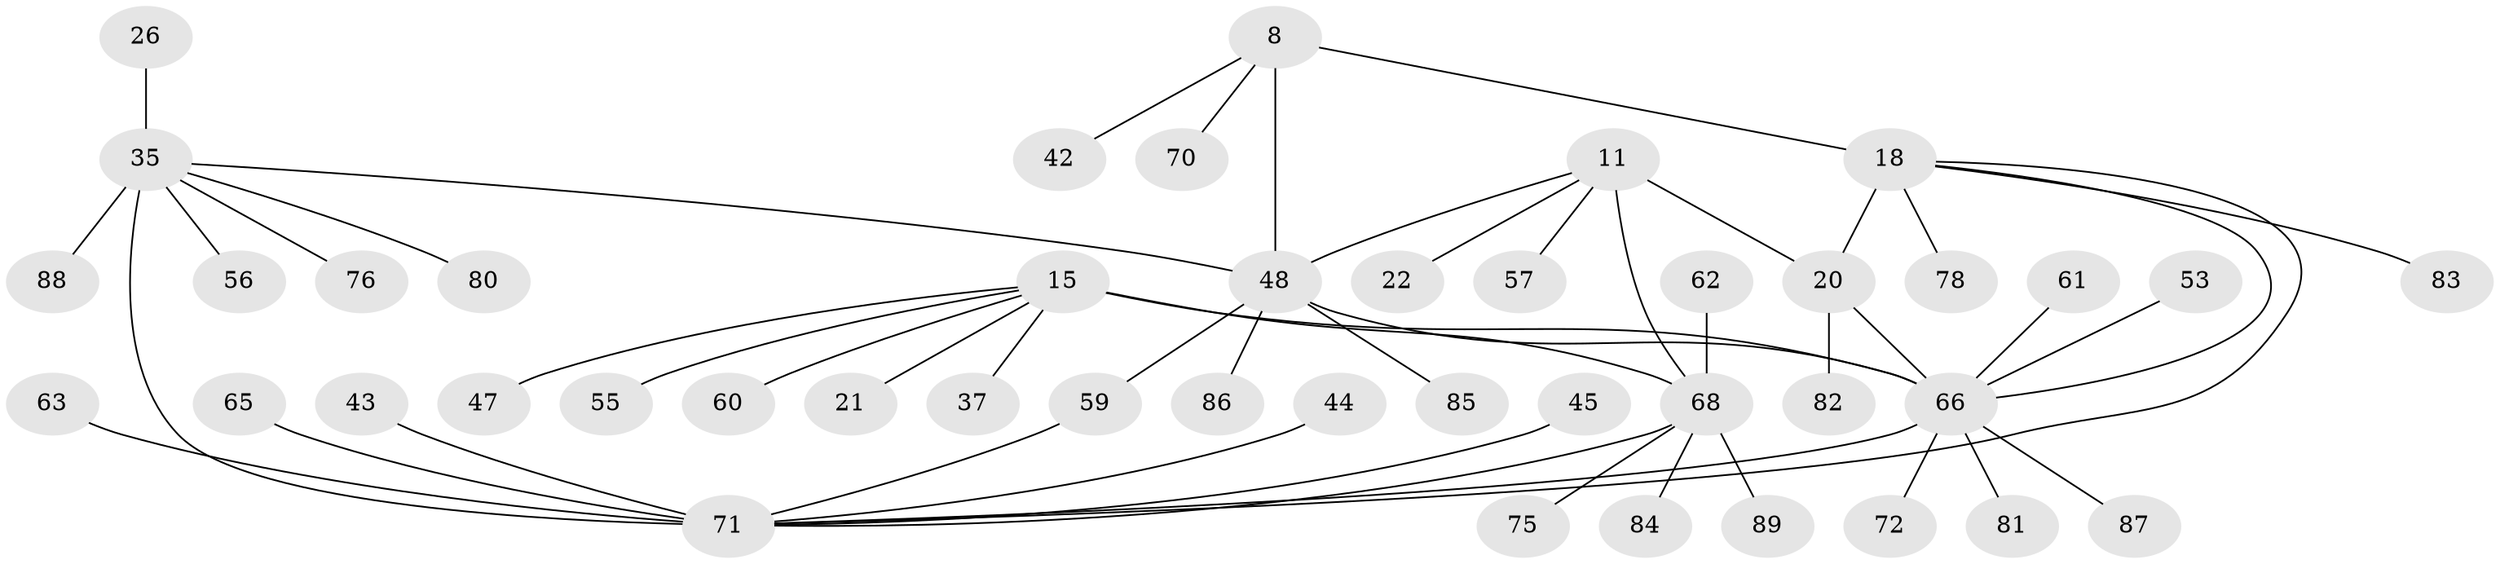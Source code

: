 // original degree distribution, {7: 0.0449438202247191, 9: 0.033707865168539325, 6: 0.056179775280898875, 10: 0.011235955056179775, 8: 0.02247191011235955, 5: 0.033707865168539325, 4: 0.033707865168539325, 3: 0.033707865168539325, 1: 0.5730337078651685, 2: 0.15730337078651685}
// Generated by graph-tools (version 1.1) at 2025/56/03/09/25 04:56:01]
// undirected, 44 vertices, 51 edges
graph export_dot {
graph [start="1"]
  node [color=gray90,style=filled];
  8 [super="+6"];
  11 [super="+9"];
  15 [super="+13"];
  18 [super="+17"];
  20 [super="+19"];
  21;
  22;
  26;
  35 [super="+3"];
  37;
  42;
  43;
  44;
  45;
  47;
  48 [super="+27"];
  53;
  55 [super="+29"];
  56;
  57;
  59;
  60;
  61;
  62;
  63;
  65;
  66 [super="+16+24+38"];
  68 [super="+33+41+54"];
  70 [super="+40"];
  71 [super="+58+4+23+30+36"];
  72 [super="+49"];
  75;
  76;
  78 [super="+67"];
  80;
  81;
  82;
  83 [super="+74"];
  84 [super="+79"];
  85;
  86 [super="+77"];
  87 [super="+73"];
  88 [super="+50"];
  89;
  8 -- 42;
  8 -- 18;
  8 -- 70;
  8 -- 48 [weight=4];
  11 -- 20;
  11 -- 57;
  11 -- 22;
  11 -- 68 [weight=4];
  11 -- 48;
  15 -- 37;
  15 -- 60;
  15 -- 21;
  15 -- 47;
  15 -- 55;
  15 -- 66 [weight=4];
  15 -- 68;
  18 -- 20 [weight=4];
  18 -- 71 [weight=2];
  18 -- 78;
  18 -- 83;
  18 -- 66;
  20 -- 82;
  20 -- 66 [weight=2];
  26 -- 35;
  35 -- 71 [weight=4];
  35 -- 76;
  35 -- 80;
  35 -- 56;
  35 -- 88;
  35 -- 48;
  43 -- 71;
  44 -- 71;
  45 -- 71;
  48 -- 66;
  48 -- 85;
  48 -- 86;
  48 -- 59;
  53 -- 66;
  59 -- 71;
  61 -- 66;
  62 -- 68;
  63 -- 71;
  65 -- 71;
  66 -- 71;
  66 -- 72;
  66 -- 81;
  66 -- 87;
  68 -- 71;
  68 -- 75;
  68 -- 84;
  68 -- 89;
}
